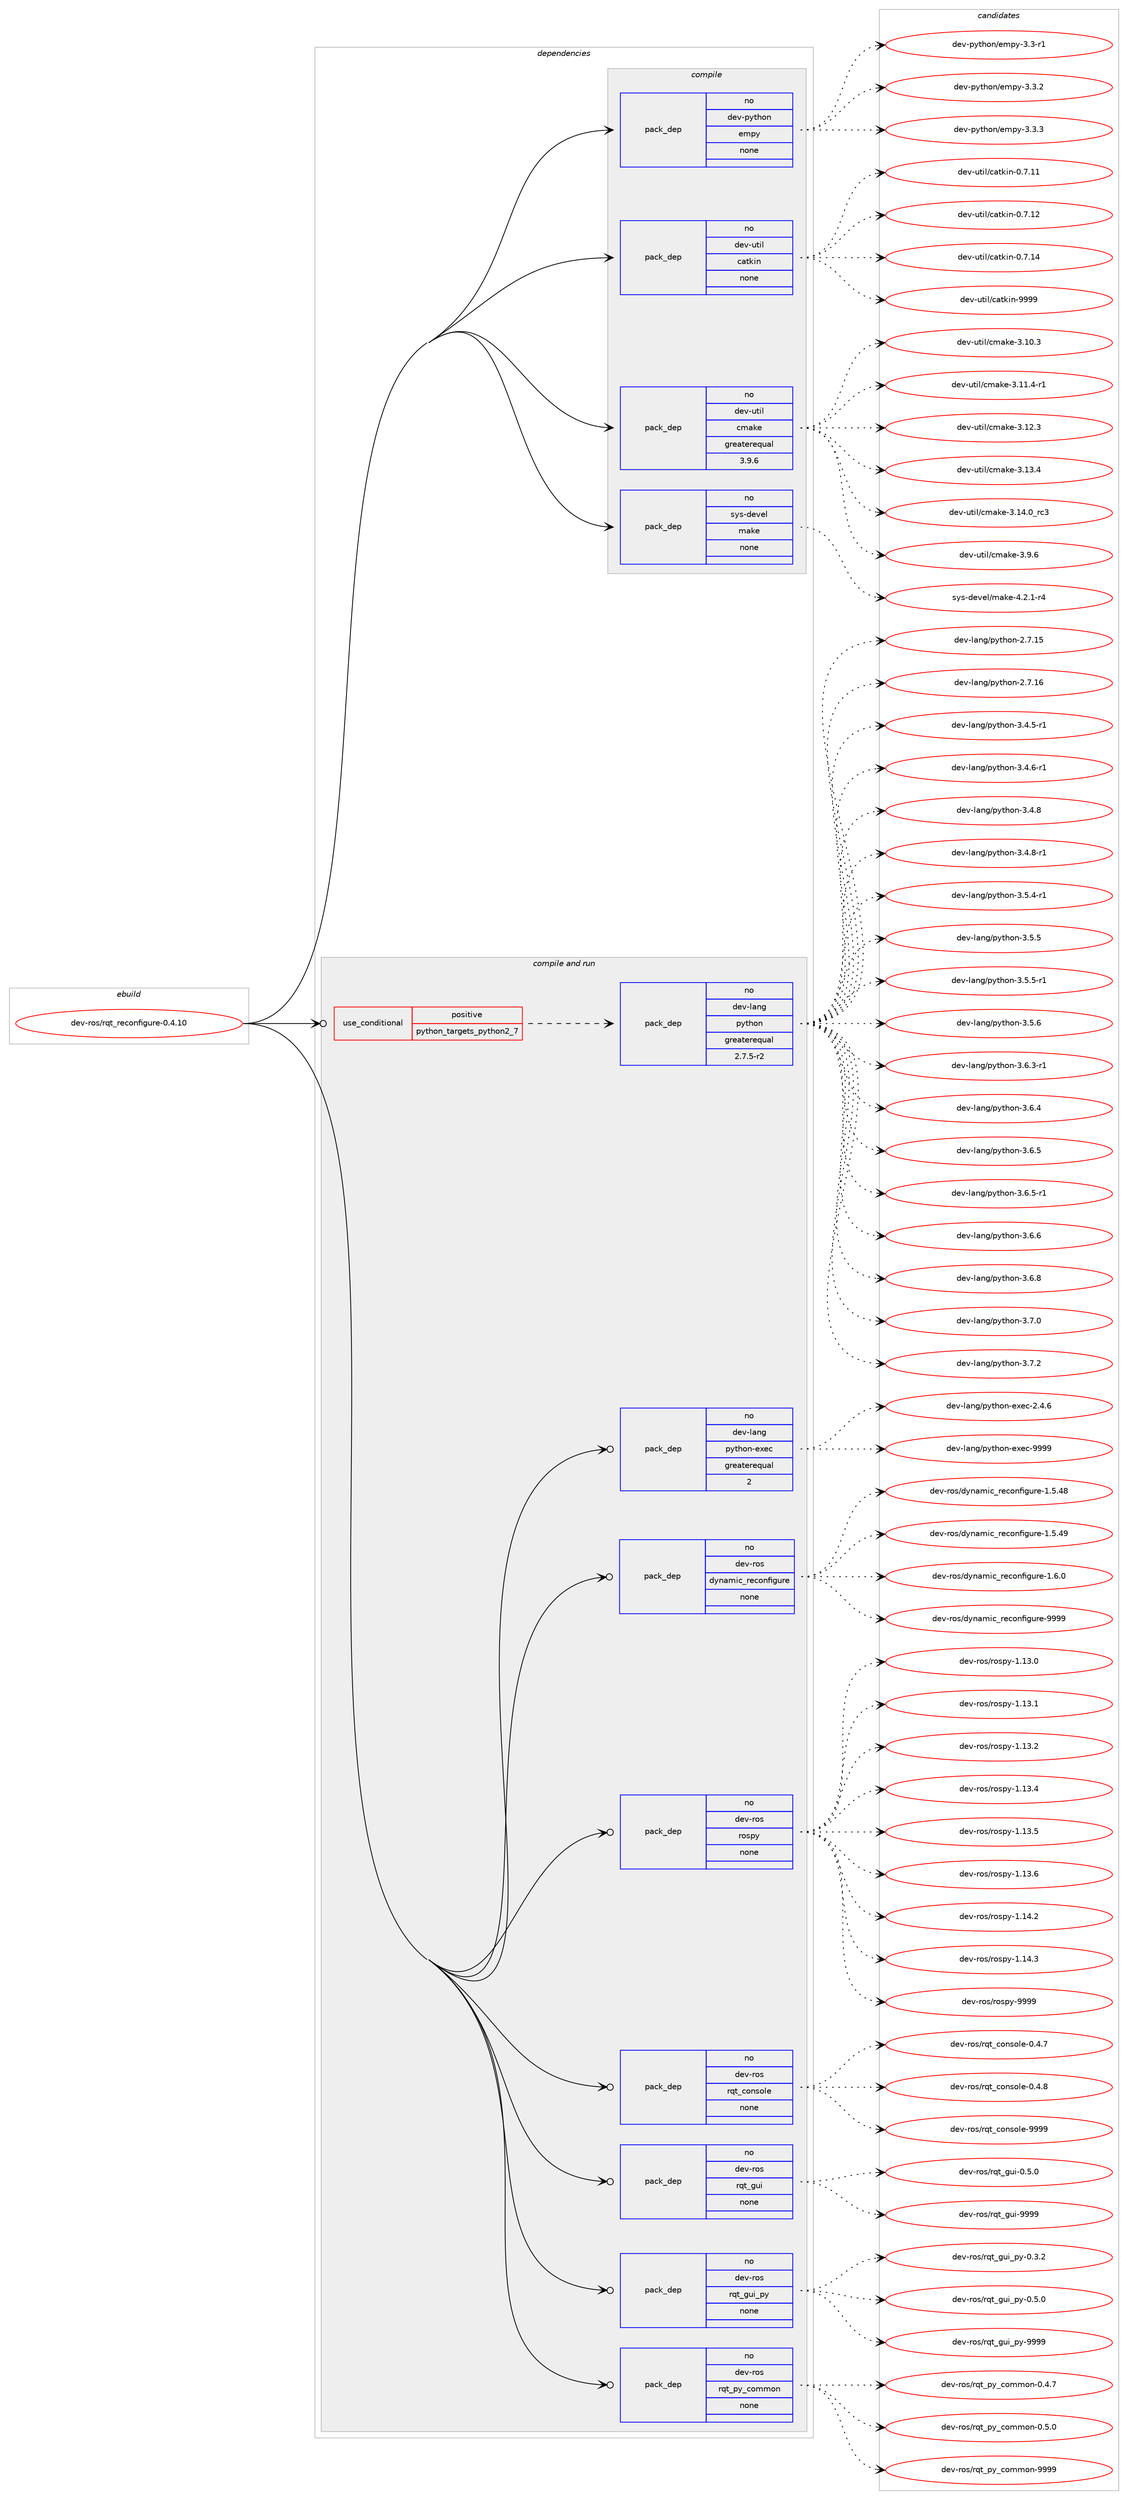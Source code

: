 digraph prolog {

# *************
# Graph options
# *************

newrank=true;
concentrate=true;
compound=true;
graph [rankdir=LR,fontname=Helvetica,fontsize=10,ranksep=1.5];#, ranksep=2.5, nodesep=0.2];
edge  [arrowhead=vee];
node  [fontname=Helvetica,fontsize=10];

# **********
# The ebuild
# **********

subgraph cluster_leftcol {
color=gray;
rank=same;
label=<<i>ebuild</i>>;
id [label="dev-ros/rqt_reconfigure-0.4.10", color=red, width=4, href="../dev-ros/rqt_reconfigure-0.4.10.svg"];
}

# ****************
# The dependencies
# ****************

subgraph cluster_midcol {
color=gray;
label=<<i>dependencies</i>>;
subgraph cluster_compile {
fillcolor="#eeeeee";
style=filled;
label=<<i>compile</i>>;
subgraph pack1055886 {
dependency1469806 [label=<<TABLE BORDER="0" CELLBORDER="1" CELLSPACING="0" CELLPADDING="4" WIDTH="220"><TR><TD ROWSPAN="6" CELLPADDING="30">pack_dep</TD></TR><TR><TD WIDTH="110">no</TD></TR><TR><TD>dev-python</TD></TR><TR><TD>empy</TD></TR><TR><TD>none</TD></TR><TR><TD></TD></TR></TABLE>>, shape=none, color=blue];
}
id:e -> dependency1469806:w [weight=20,style="solid",arrowhead="vee"];
subgraph pack1055887 {
dependency1469807 [label=<<TABLE BORDER="0" CELLBORDER="1" CELLSPACING="0" CELLPADDING="4" WIDTH="220"><TR><TD ROWSPAN="6" CELLPADDING="30">pack_dep</TD></TR><TR><TD WIDTH="110">no</TD></TR><TR><TD>dev-util</TD></TR><TR><TD>catkin</TD></TR><TR><TD>none</TD></TR><TR><TD></TD></TR></TABLE>>, shape=none, color=blue];
}
id:e -> dependency1469807:w [weight=20,style="solid",arrowhead="vee"];
subgraph pack1055888 {
dependency1469808 [label=<<TABLE BORDER="0" CELLBORDER="1" CELLSPACING="0" CELLPADDING="4" WIDTH="220"><TR><TD ROWSPAN="6" CELLPADDING="30">pack_dep</TD></TR><TR><TD WIDTH="110">no</TD></TR><TR><TD>dev-util</TD></TR><TR><TD>cmake</TD></TR><TR><TD>greaterequal</TD></TR><TR><TD>3.9.6</TD></TR></TABLE>>, shape=none, color=blue];
}
id:e -> dependency1469808:w [weight=20,style="solid",arrowhead="vee"];
subgraph pack1055889 {
dependency1469809 [label=<<TABLE BORDER="0" CELLBORDER="1" CELLSPACING="0" CELLPADDING="4" WIDTH="220"><TR><TD ROWSPAN="6" CELLPADDING="30">pack_dep</TD></TR><TR><TD WIDTH="110">no</TD></TR><TR><TD>sys-devel</TD></TR><TR><TD>make</TD></TR><TR><TD>none</TD></TR><TR><TD></TD></TR></TABLE>>, shape=none, color=blue];
}
id:e -> dependency1469809:w [weight=20,style="solid",arrowhead="vee"];
}
subgraph cluster_compileandrun {
fillcolor="#eeeeee";
style=filled;
label=<<i>compile and run</i>>;
subgraph cond390530 {
dependency1469810 [label=<<TABLE BORDER="0" CELLBORDER="1" CELLSPACING="0" CELLPADDING="4"><TR><TD ROWSPAN="3" CELLPADDING="10">use_conditional</TD></TR><TR><TD>positive</TD></TR><TR><TD>python_targets_python2_7</TD></TR></TABLE>>, shape=none, color=red];
subgraph pack1055890 {
dependency1469811 [label=<<TABLE BORDER="0" CELLBORDER="1" CELLSPACING="0" CELLPADDING="4" WIDTH="220"><TR><TD ROWSPAN="6" CELLPADDING="30">pack_dep</TD></TR><TR><TD WIDTH="110">no</TD></TR><TR><TD>dev-lang</TD></TR><TR><TD>python</TD></TR><TR><TD>greaterequal</TD></TR><TR><TD>2.7.5-r2</TD></TR></TABLE>>, shape=none, color=blue];
}
dependency1469810:e -> dependency1469811:w [weight=20,style="dashed",arrowhead="vee"];
}
id:e -> dependency1469810:w [weight=20,style="solid",arrowhead="odotvee"];
subgraph pack1055891 {
dependency1469812 [label=<<TABLE BORDER="0" CELLBORDER="1" CELLSPACING="0" CELLPADDING="4" WIDTH="220"><TR><TD ROWSPAN="6" CELLPADDING="30">pack_dep</TD></TR><TR><TD WIDTH="110">no</TD></TR><TR><TD>dev-lang</TD></TR><TR><TD>python-exec</TD></TR><TR><TD>greaterequal</TD></TR><TR><TD>2</TD></TR></TABLE>>, shape=none, color=blue];
}
id:e -> dependency1469812:w [weight=20,style="solid",arrowhead="odotvee"];
subgraph pack1055892 {
dependency1469813 [label=<<TABLE BORDER="0" CELLBORDER="1" CELLSPACING="0" CELLPADDING="4" WIDTH="220"><TR><TD ROWSPAN="6" CELLPADDING="30">pack_dep</TD></TR><TR><TD WIDTH="110">no</TD></TR><TR><TD>dev-ros</TD></TR><TR><TD>dynamic_reconfigure</TD></TR><TR><TD>none</TD></TR><TR><TD></TD></TR></TABLE>>, shape=none, color=blue];
}
id:e -> dependency1469813:w [weight=20,style="solid",arrowhead="odotvee"];
subgraph pack1055893 {
dependency1469814 [label=<<TABLE BORDER="0" CELLBORDER="1" CELLSPACING="0" CELLPADDING="4" WIDTH="220"><TR><TD ROWSPAN="6" CELLPADDING="30">pack_dep</TD></TR><TR><TD WIDTH="110">no</TD></TR><TR><TD>dev-ros</TD></TR><TR><TD>rospy</TD></TR><TR><TD>none</TD></TR><TR><TD></TD></TR></TABLE>>, shape=none, color=blue];
}
id:e -> dependency1469814:w [weight=20,style="solid",arrowhead="odotvee"];
subgraph pack1055894 {
dependency1469815 [label=<<TABLE BORDER="0" CELLBORDER="1" CELLSPACING="0" CELLPADDING="4" WIDTH="220"><TR><TD ROWSPAN="6" CELLPADDING="30">pack_dep</TD></TR><TR><TD WIDTH="110">no</TD></TR><TR><TD>dev-ros</TD></TR><TR><TD>rqt_console</TD></TR><TR><TD>none</TD></TR><TR><TD></TD></TR></TABLE>>, shape=none, color=blue];
}
id:e -> dependency1469815:w [weight=20,style="solid",arrowhead="odotvee"];
subgraph pack1055895 {
dependency1469816 [label=<<TABLE BORDER="0" CELLBORDER="1" CELLSPACING="0" CELLPADDING="4" WIDTH="220"><TR><TD ROWSPAN="6" CELLPADDING="30">pack_dep</TD></TR><TR><TD WIDTH="110">no</TD></TR><TR><TD>dev-ros</TD></TR><TR><TD>rqt_gui</TD></TR><TR><TD>none</TD></TR><TR><TD></TD></TR></TABLE>>, shape=none, color=blue];
}
id:e -> dependency1469816:w [weight=20,style="solid",arrowhead="odotvee"];
subgraph pack1055896 {
dependency1469817 [label=<<TABLE BORDER="0" CELLBORDER="1" CELLSPACING="0" CELLPADDING="4" WIDTH="220"><TR><TD ROWSPAN="6" CELLPADDING="30">pack_dep</TD></TR><TR><TD WIDTH="110">no</TD></TR><TR><TD>dev-ros</TD></TR><TR><TD>rqt_gui_py</TD></TR><TR><TD>none</TD></TR><TR><TD></TD></TR></TABLE>>, shape=none, color=blue];
}
id:e -> dependency1469817:w [weight=20,style="solid",arrowhead="odotvee"];
subgraph pack1055897 {
dependency1469818 [label=<<TABLE BORDER="0" CELLBORDER="1" CELLSPACING="0" CELLPADDING="4" WIDTH="220"><TR><TD ROWSPAN="6" CELLPADDING="30">pack_dep</TD></TR><TR><TD WIDTH="110">no</TD></TR><TR><TD>dev-ros</TD></TR><TR><TD>rqt_py_common</TD></TR><TR><TD>none</TD></TR><TR><TD></TD></TR></TABLE>>, shape=none, color=blue];
}
id:e -> dependency1469818:w [weight=20,style="solid",arrowhead="odotvee"];
}
subgraph cluster_run {
fillcolor="#eeeeee";
style=filled;
label=<<i>run</i>>;
}
}

# **************
# The candidates
# **************

subgraph cluster_choices {
rank=same;
color=gray;
label=<<i>candidates</i>>;

subgraph choice1055886 {
color=black;
nodesep=1;
choice1001011184511212111610411111047101109112121455146514511449 [label="dev-python/empy-3.3-r1", color=red, width=4,href="../dev-python/empy-3.3-r1.svg"];
choice1001011184511212111610411111047101109112121455146514650 [label="dev-python/empy-3.3.2", color=red, width=4,href="../dev-python/empy-3.3.2.svg"];
choice1001011184511212111610411111047101109112121455146514651 [label="dev-python/empy-3.3.3", color=red, width=4,href="../dev-python/empy-3.3.3.svg"];
dependency1469806:e -> choice1001011184511212111610411111047101109112121455146514511449:w [style=dotted,weight="100"];
dependency1469806:e -> choice1001011184511212111610411111047101109112121455146514650:w [style=dotted,weight="100"];
dependency1469806:e -> choice1001011184511212111610411111047101109112121455146514651:w [style=dotted,weight="100"];
}
subgraph choice1055887 {
color=black;
nodesep=1;
choice1001011184511711610510847999711610710511045484655464949 [label="dev-util/catkin-0.7.11", color=red, width=4,href="../dev-util/catkin-0.7.11.svg"];
choice1001011184511711610510847999711610710511045484655464950 [label="dev-util/catkin-0.7.12", color=red, width=4,href="../dev-util/catkin-0.7.12.svg"];
choice1001011184511711610510847999711610710511045484655464952 [label="dev-util/catkin-0.7.14", color=red, width=4,href="../dev-util/catkin-0.7.14.svg"];
choice100101118451171161051084799971161071051104557575757 [label="dev-util/catkin-9999", color=red, width=4,href="../dev-util/catkin-9999.svg"];
dependency1469807:e -> choice1001011184511711610510847999711610710511045484655464949:w [style=dotted,weight="100"];
dependency1469807:e -> choice1001011184511711610510847999711610710511045484655464950:w [style=dotted,weight="100"];
dependency1469807:e -> choice1001011184511711610510847999711610710511045484655464952:w [style=dotted,weight="100"];
dependency1469807:e -> choice100101118451171161051084799971161071051104557575757:w [style=dotted,weight="100"];
}
subgraph choice1055888 {
color=black;
nodesep=1;
choice1001011184511711610510847991099710710145514649484651 [label="dev-util/cmake-3.10.3", color=red, width=4,href="../dev-util/cmake-3.10.3.svg"];
choice10010111845117116105108479910997107101455146494946524511449 [label="dev-util/cmake-3.11.4-r1", color=red, width=4,href="../dev-util/cmake-3.11.4-r1.svg"];
choice1001011184511711610510847991099710710145514649504651 [label="dev-util/cmake-3.12.3", color=red, width=4,href="../dev-util/cmake-3.12.3.svg"];
choice1001011184511711610510847991099710710145514649514652 [label="dev-util/cmake-3.13.4", color=red, width=4,href="../dev-util/cmake-3.13.4.svg"];
choice1001011184511711610510847991099710710145514649524648951149951 [label="dev-util/cmake-3.14.0_rc3", color=red, width=4,href="../dev-util/cmake-3.14.0_rc3.svg"];
choice10010111845117116105108479910997107101455146574654 [label="dev-util/cmake-3.9.6", color=red, width=4,href="../dev-util/cmake-3.9.6.svg"];
dependency1469808:e -> choice1001011184511711610510847991099710710145514649484651:w [style=dotted,weight="100"];
dependency1469808:e -> choice10010111845117116105108479910997107101455146494946524511449:w [style=dotted,weight="100"];
dependency1469808:e -> choice1001011184511711610510847991099710710145514649504651:w [style=dotted,weight="100"];
dependency1469808:e -> choice1001011184511711610510847991099710710145514649514652:w [style=dotted,weight="100"];
dependency1469808:e -> choice1001011184511711610510847991099710710145514649524648951149951:w [style=dotted,weight="100"];
dependency1469808:e -> choice10010111845117116105108479910997107101455146574654:w [style=dotted,weight="100"];
}
subgraph choice1055889 {
color=black;
nodesep=1;
choice1151211154510010111810110847109971071014552465046494511452 [label="sys-devel/make-4.2.1-r4", color=red, width=4,href="../sys-devel/make-4.2.1-r4.svg"];
dependency1469809:e -> choice1151211154510010111810110847109971071014552465046494511452:w [style=dotted,weight="100"];
}
subgraph choice1055890 {
color=black;
nodesep=1;
choice10010111845108971101034711212111610411111045504655464953 [label="dev-lang/python-2.7.15", color=red, width=4,href="../dev-lang/python-2.7.15.svg"];
choice10010111845108971101034711212111610411111045504655464954 [label="dev-lang/python-2.7.16", color=red, width=4,href="../dev-lang/python-2.7.16.svg"];
choice1001011184510897110103471121211161041111104551465246534511449 [label="dev-lang/python-3.4.5-r1", color=red, width=4,href="../dev-lang/python-3.4.5-r1.svg"];
choice1001011184510897110103471121211161041111104551465246544511449 [label="dev-lang/python-3.4.6-r1", color=red, width=4,href="../dev-lang/python-3.4.6-r1.svg"];
choice100101118451089711010347112121116104111110455146524656 [label="dev-lang/python-3.4.8", color=red, width=4,href="../dev-lang/python-3.4.8.svg"];
choice1001011184510897110103471121211161041111104551465246564511449 [label="dev-lang/python-3.4.8-r1", color=red, width=4,href="../dev-lang/python-3.4.8-r1.svg"];
choice1001011184510897110103471121211161041111104551465346524511449 [label="dev-lang/python-3.5.4-r1", color=red, width=4,href="../dev-lang/python-3.5.4-r1.svg"];
choice100101118451089711010347112121116104111110455146534653 [label="dev-lang/python-3.5.5", color=red, width=4,href="../dev-lang/python-3.5.5.svg"];
choice1001011184510897110103471121211161041111104551465346534511449 [label="dev-lang/python-3.5.5-r1", color=red, width=4,href="../dev-lang/python-3.5.5-r1.svg"];
choice100101118451089711010347112121116104111110455146534654 [label="dev-lang/python-3.5.6", color=red, width=4,href="../dev-lang/python-3.5.6.svg"];
choice1001011184510897110103471121211161041111104551465446514511449 [label="dev-lang/python-3.6.3-r1", color=red, width=4,href="../dev-lang/python-3.6.3-r1.svg"];
choice100101118451089711010347112121116104111110455146544652 [label="dev-lang/python-3.6.4", color=red, width=4,href="../dev-lang/python-3.6.4.svg"];
choice100101118451089711010347112121116104111110455146544653 [label="dev-lang/python-3.6.5", color=red, width=4,href="../dev-lang/python-3.6.5.svg"];
choice1001011184510897110103471121211161041111104551465446534511449 [label="dev-lang/python-3.6.5-r1", color=red, width=4,href="../dev-lang/python-3.6.5-r1.svg"];
choice100101118451089711010347112121116104111110455146544654 [label="dev-lang/python-3.6.6", color=red, width=4,href="../dev-lang/python-3.6.6.svg"];
choice100101118451089711010347112121116104111110455146544656 [label="dev-lang/python-3.6.8", color=red, width=4,href="../dev-lang/python-3.6.8.svg"];
choice100101118451089711010347112121116104111110455146554648 [label="dev-lang/python-3.7.0", color=red, width=4,href="../dev-lang/python-3.7.0.svg"];
choice100101118451089711010347112121116104111110455146554650 [label="dev-lang/python-3.7.2", color=red, width=4,href="../dev-lang/python-3.7.2.svg"];
dependency1469811:e -> choice10010111845108971101034711212111610411111045504655464953:w [style=dotted,weight="100"];
dependency1469811:e -> choice10010111845108971101034711212111610411111045504655464954:w [style=dotted,weight="100"];
dependency1469811:e -> choice1001011184510897110103471121211161041111104551465246534511449:w [style=dotted,weight="100"];
dependency1469811:e -> choice1001011184510897110103471121211161041111104551465246544511449:w [style=dotted,weight="100"];
dependency1469811:e -> choice100101118451089711010347112121116104111110455146524656:w [style=dotted,weight="100"];
dependency1469811:e -> choice1001011184510897110103471121211161041111104551465246564511449:w [style=dotted,weight="100"];
dependency1469811:e -> choice1001011184510897110103471121211161041111104551465346524511449:w [style=dotted,weight="100"];
dependency1469811:e -> choice100101118451089711010347112121116104111110455146534653:w [style=dotted,weight="100"];
dependency1469811:e -> choice1001011184510897110103471121211161041111104551465346534511449:w [style=dotted,weight="100"];
dependency1469811:e -> choice100101118451089711010347112121116104111110455146534654:w [style=dotted,weight="100"];
dependency1469811:e -> choice1001011184510897110103471121211161041111104551465446514511449:w [style=dotted,weight="100"];
dependency1469811:e -> choice100101118451089711010347112121116104111110455146544652:w [style=dotted,weight="100"];
dependency1469811:e -> choice100101118451089711010347112121116104111110455146544653:w [style=dotted,weight="100"];
dependency1469811:e -> choice1001011184510897110103471121211161041111104551465446534511449:w [style=dotted,weight="100"];
dependency1469811:e -> choice100101118451089711010347112121116104111110455146544654:w [style=dotted,weight="100"];
dependency1469811:e -> choice100101118451089711010347112121116104111110455146544656:w [style=dotted,weight="100"];
dependency1469811:e -> choice100101118451089711010347112121116104111110455146554648:w [style=dotted,weight="100"];
dependency1469811:e -> choice100101118451089711010347112121116104111110455146554650:w [style=dotted,weight="100"];
}
subgraph choice1055891 {
color=black;
nodesep=1;
choice1001011184510897110103471121211161041111104510112010199455046524654 [label="dev-lang/python-exec-2.4.6", color=red, width=4,href="../dev-lang/python-exec-2.4.6.svg"];
choice10010111845108971101034711212111610411111045101120101994557575757 [label="dev-lang/python-exec-9999", color=red, width=4,href="../dev-lang/python-exec-9999.svg"];
dependency1469812:e -> choice1001011184510897110103471121211161041111104510112010199455046524654:w [style=dotted,weight="100"];
dependency1469812:e -> choice10010111845108971101034711212111610411111045101120101994557575757:w [style=dotted,weight="100"];
}
subgraph choice1055892 {
color=black;
nodesep=1;
choice10010111845114111115471001211109710910599951141019911111010210510311711410145494653465256 [label="dev-ros/dynamic_reconfigure-1.5.48", color=red, width=4,href="../dev-ros/dynamic_reconfigure-1.5.48.svg"];
choice10010111845114111115471001211109710910599951141019911111010210510311711410145494653465257 [label="dev-ros/dynamic_reconfigure-1.5.49", color=red, width=4,href="../dev-ros/dynamic_reconfigure-1.5.49.svg"];
choice100101118451141111154710012111097109105999511410199111110102105103117114101454946544648 [label="dev-ros/dynamic_reconfigure-1.6.0", color=red, width=4,href="../dev-ros/dynamic_reconfigure-1.6.0.svg"];
choice1001011184511411111547100121110971091059995114101991111101021051031171141014557575757 [label="dev-ros/dynamic_reconfigure-9999", color=red, width=4,href="../dev-ros/dynamic_reconfigure-9999.svg"];
dependency1469813:e -> choice10010111845114111115471001211109710910599951141019911111010210510311711410145494653465256:w [style=dotted,weight="100"];
dependency1469813:e -> choice10010111845114111115471001211109710910599951141019911111010210510311711410145494653465257:w [style=dotted,weight="100"];
dependency1469813:e -> choice100101118451141111154710012111097109105999511410199111110102105103117114101454946544648:w [style=dotted,weight="100"];
dependency1469813:e -> choice1001011184511411111547100121110971091059995114101991111101021051031171141014557575757:w [style=dotted,weight="100"];
}
subgraph choice1055893 {
color=black;
nodesep=1;
choice100101118451141111154711411111511212145494649514648 [label="dev-ros/rospy-1.13.0", color=red, width=4,href="../dev-ros/rospy-1.13.0.svg"];
choice100101118451141111154711411111511212145494649514649 [label="dev-ros/rospy-1.13.1", color=red, width=4,href="../dev-ros/rospy-1.13.1.svg"];
choice100101118451141111154711411111511212145494649514650 [label="dev-ros/rospy-1.13.2", color=red, width=4,href="../dev-ros/rospy-1.13.2.svg"];
choice100101118451141111154711411111511212145494649514652 [label="dev-ros/rospy-1.13.4", color=red, width=4,href="../dev-ros/rospy-1.13.4.svg"];
choice100101118451141111154711411111511212145494649514653 [label="dev-ros/rospy-1.13.5", color=red, width=4,href="../dev-ros/rospy-1.13.5.svg"];
choice100101118451141111154711411111511212145494649514654 [label="dev-ros/rospy-1.13.6", color=red, width=4,href="../dev-ros/rospy-1.13.6.svg"];
choice100101118451141111154711411111511212145494649524650 [label="dev-ros/rospy-1.14.2", color=red, width=4,href="../dev-ros/rospy-1.14.2.svg"];
choice100101118451141111154711411111511212145494649524651 [label="dev-ros/rospy-1.14.3", color=red, width=4,href="../dev-ros/rospy-1.14.3.svg"];
choice10010111845114111115471141111151121214557575757 [label="dev-ros/rospy-9999", color=red, width=4,href="../dev-ros/rospy-9999.svg"];
dependency1469814:e -> choice100101118451141111154711411111511212145494649514648:w [style=dotted,weight="100"];
dependency1469814:e -> choice100101118451141111154711411111511212145494649514649:w [style=dotted,weight="100"];
dependency1469814:e -> choice100101118451141111154711411111511212145494649514650:w [style=dotted,weight="100"];
dependency1469814:e -> choice100101118451141111154711411111511212145494649514652:w [style=dotted,weight="100"];
dependency1469814:e -> choice100101118451141111154711411111511212145494649514653:w [style=dotted,weight="100"];
dependency1469814:e -> choice100101118451141111154711411111511212145494649514654:w [style=dotted,weight="100"];
dependency1469814:e -> choice100101118451141111154711411111511212145494649524650:w [style=dotted,weight="100"];
dependency1469814:e -> choice100101118451141111154711411111511212145494649524651:w [style=dotted,weight="100"];
dependency1469814:e -> choice10010111845114111115471141111151121214557575757:w [style=dotted,weight="100"];
}
subgraph choice1055894 {
color=black;
nodesep=1;
choice10010111845114111115471141131169599111110115111108101454846524655 [label="dev-ros/rqt_console-0.4.7", color=red, width=4,href="../dev-ros/rqt_console-0.4.7.svg"];
choice10010111845114111115471141131169599111110115111108101454846524656 [label="dev-ros/rqt_console-0.4.8", color=red, width=4,href="../dev-ros/rqt_console-0.4.8.svg"];
choice100101118451141111154711411311695991111101151111081014557575757 [label="dev-ros/rqt_console-9999", color=red, width=4,href="../dev-ros/rqt_console-9999.svg"];
dependency1469815:e -> choice10010111845114111115471141131169599111110115111108101454846524655:w [style=dotted,weight="100"];
dependency1469815:e -> choice10010111845114111115471141131169599111110115111108101454846524656:w [style=dotted,weight="100"];
dependency1469815:e -> choice100101118451141111154711411311695991111101151111081014557575757:w [style=dotted,weight="100"];
}
subgraph choice1055895 {
color=black;
nodesep=1;
choice100101118451141111154711411311695103117105454846534648 [label="dev-ros/rqt_gui-0.5.0", color=red, width=4,href="../dev-ros/rqt_gui-0.5.0.svg"];
choice1001011184511411111547114113116951031171054557575757 [label="dev-ros/rqt_gui-9999", color=red, width=4,href="../dev-ros/rqt_gui-9999.svg"];
dependency1469816:e -> choice100101118451141111154711411311695103117105454846534648:w [style=dotted,weight="100"];
dependency1469816:e -> choice1001011184511411111547114113116951031171054557575757:w [style=dotted,weight="100"];
}
subgraph choice1055896 {
color=black;
nodesep=1;
choice10010111845114111115471141131169510311710595112121454846514650 [label="dev-ros/rqt_gui_py-0.3.2", color=red, width=4,href="../dev-ros/rqt_gui_py-0.3.2.svg"];
choice10010111845114111115471141131169510311710595112121454846534648 [label="dev-ros/rqt_gui_py-0.5.0", color=red, width=4,href="../dev-ros/rqt_gui_py-0.5.0.svg"];
choice100101118451141111154711411311695103117105951121214557575757 [label="dev-ros/rqt_gui_py-9999", color=red, width=4,href="../dev-ros/rqt_gui_py-9999.svg"];
dependency1469817:e -> choice10010111845114111115471141131169510311710595112121454846514650:w [style=dotted,weight="100"];
dependency1469817:e -> choice10010111845114111115471141131169510311710595112121454846534648:w [style=dotted,weight="100"];
dependency1469817:e -> choice100101118451141111154711411311695103117105951121214557575757:w [style=dotted,weight="100"];
}
subgraph choice1055897 {
color=black;
nodesep=1;
choice1001011184511411111547114113116951121219599111109109111110454846524655 [label="dev-ros/rqt_py_common-0.4.7", color=red, width=4,href="../dev-ros/rqt_py_common-0.4.7.svg"];
choice1001011184511411111547114113116951121219599111109109111110454846534648 [label="dev-ros/rqt_py_common-0.5.0", color=red, width=4,href="../dev-ros/rqt_py_common-0.5.0.svg"];
choice10010111845114111115471141131169511212195991111091091111104557575757 [label="dev-ros/rqt_py_common-9999", color=red, width=4,href="../dev-ros/rqt_py_common-9999.svg"];
dependency1469818:e -> choice1001011184511411111547114113116951121219599111109109111110454846524655:w [style=dotted,weight="100"];
dependency1469818:e -> choice1001011184511411111547114113116951121219599111109109111110454846534648:w [style=dotted,weight="100"];
dependency1469818:e -> choice10010111845114111115471141131169511212195991111091091111104557575757:w [style=dotted,weight="100"];
}
}

}
